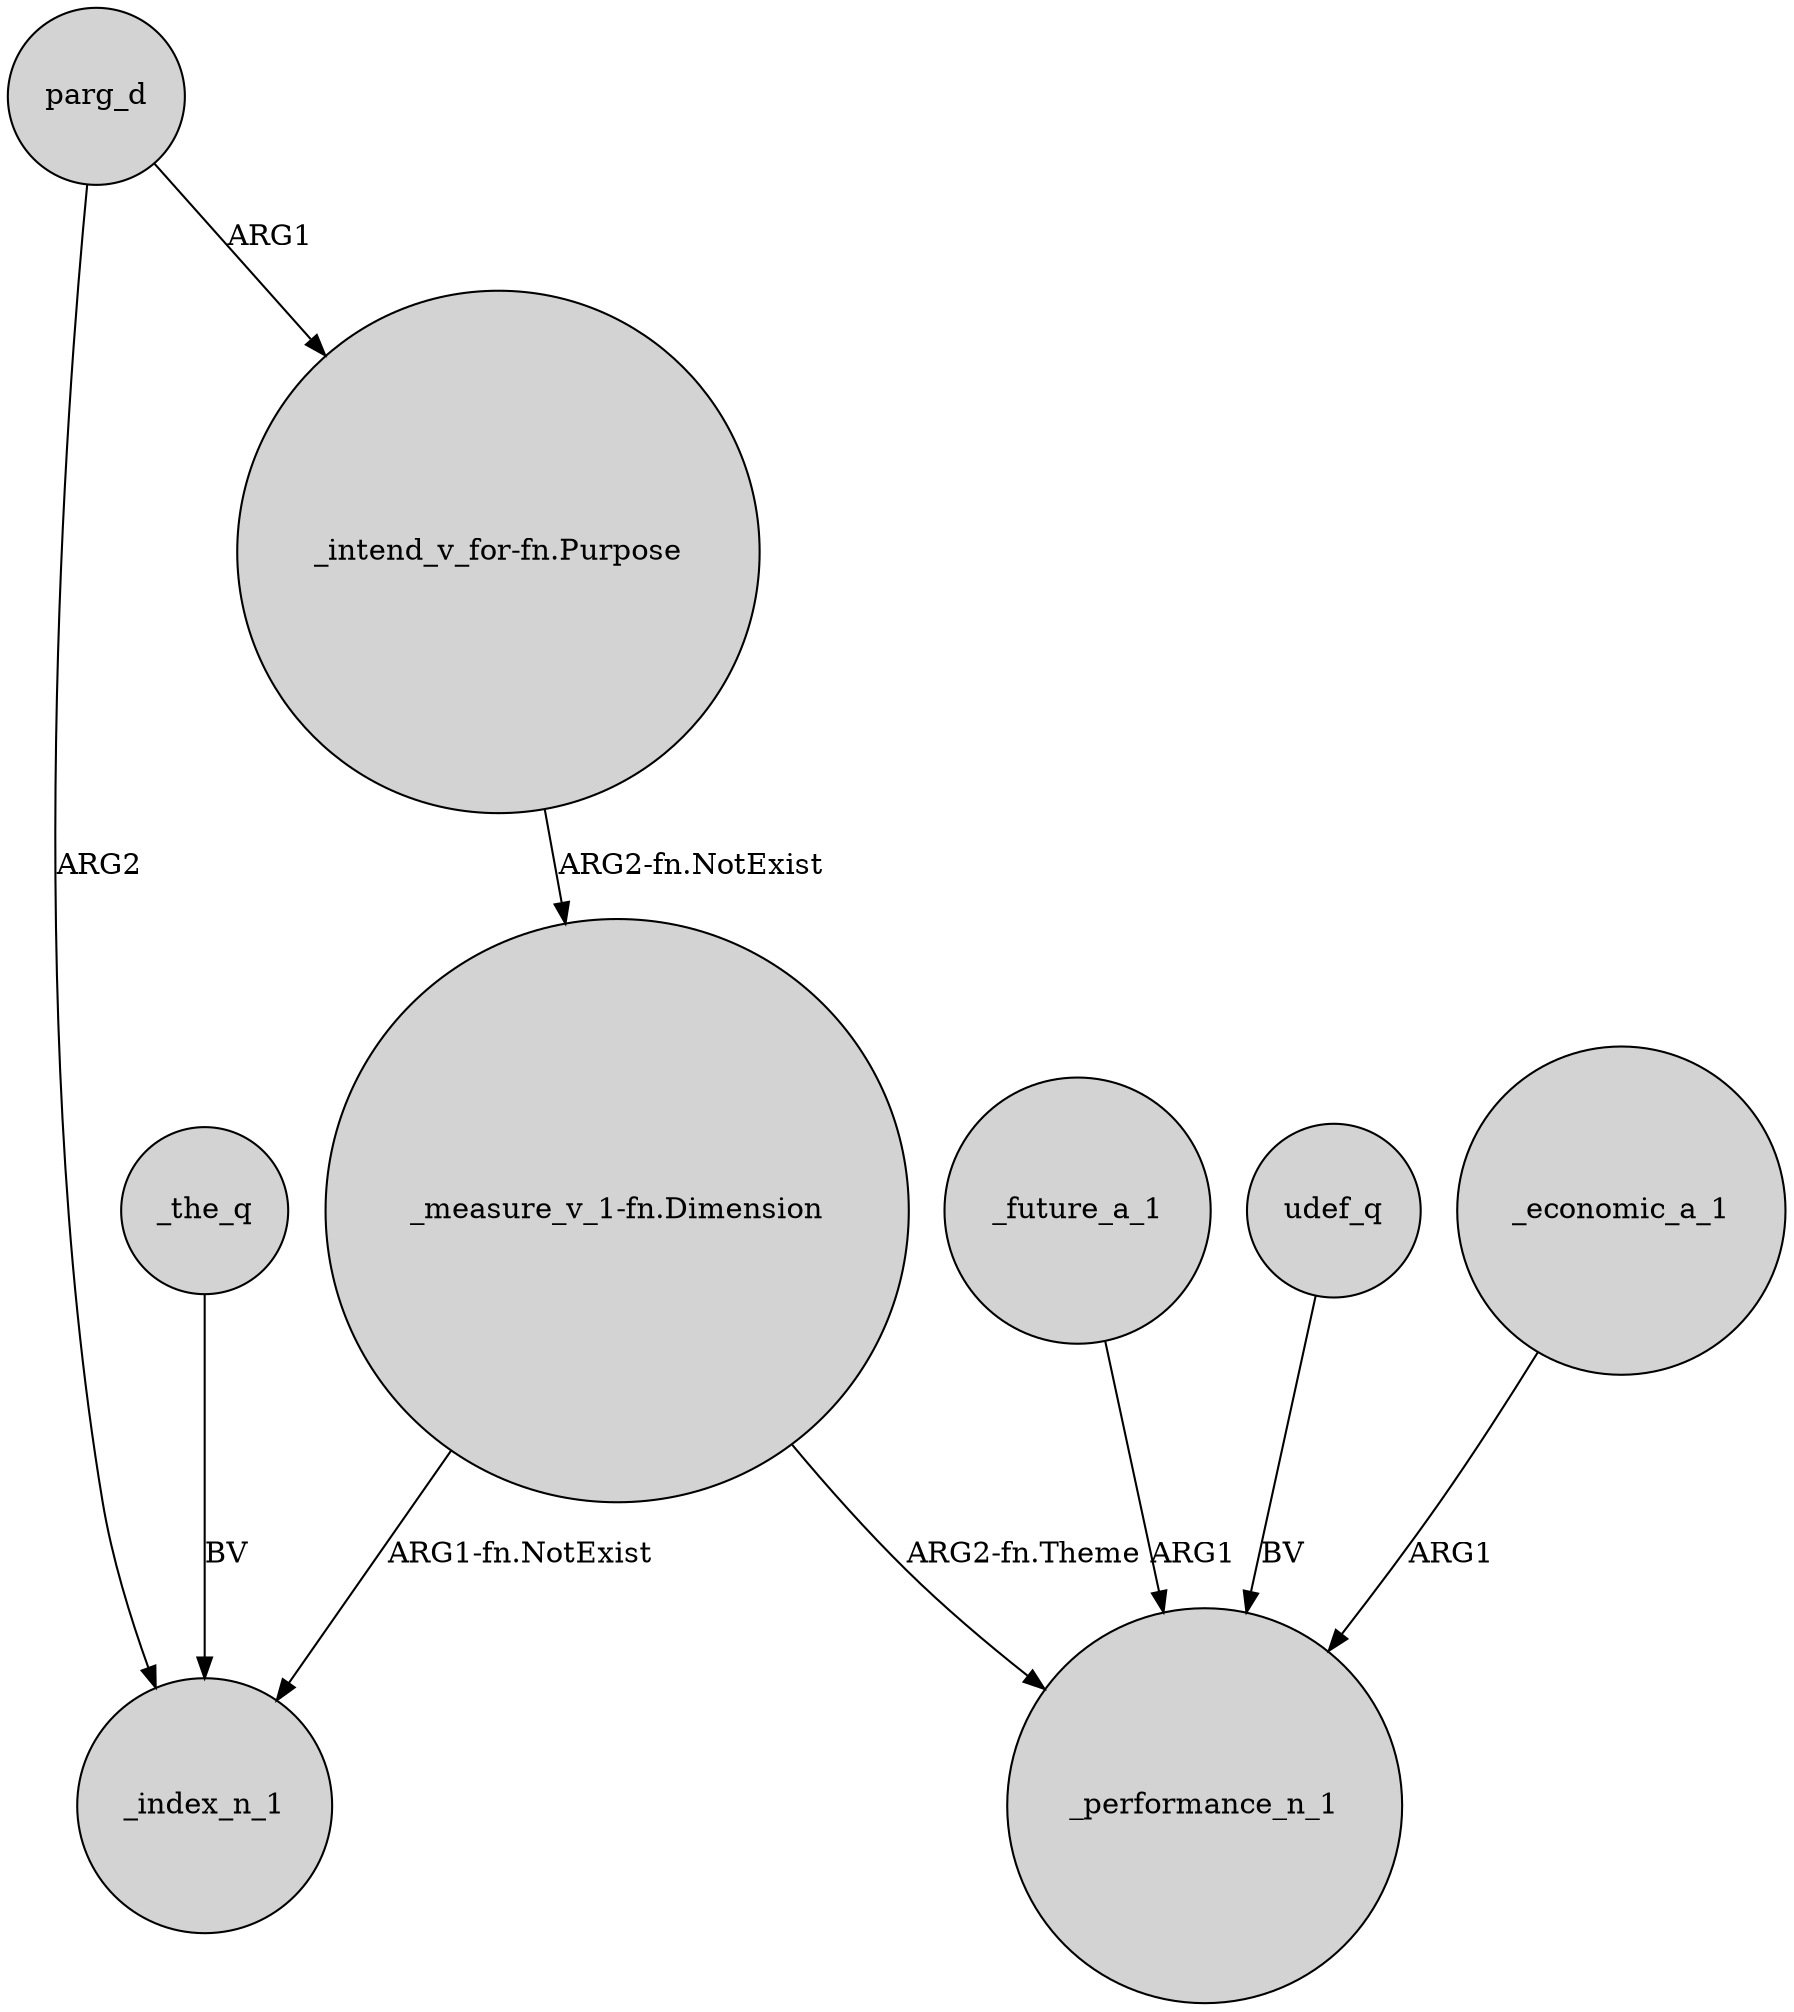 digraph {
	node [shape=circle style=filled]
	parg_d -> "_intend_v_for-fn.Purpose" [label=ARG1]
	parg_d -> _index_n_1 [label=ARG2]
	"_intend_v_for-fn.Purpose" -> "_measure_v_1-fn.Dimension" [label="ARG2-fn.NotExist"]
	udef_q -> _performance_n_1 [label=BV]
	_economic_a_1 -> _performance_n_1 [label=ARG1]
	"_measure_v_1-fn.Dimension" -> _index_n_1 [label="ARG1-fn.NotExist"]
	"_measure_v_1-fn.Dimension" -> _performance_n_1 [label="ARG2-fn.Theme"]
	_future_a_1 -> _performance_n_1 [label=ARG1]
	_the_q -> _index_n_1 [label=BV]
}
